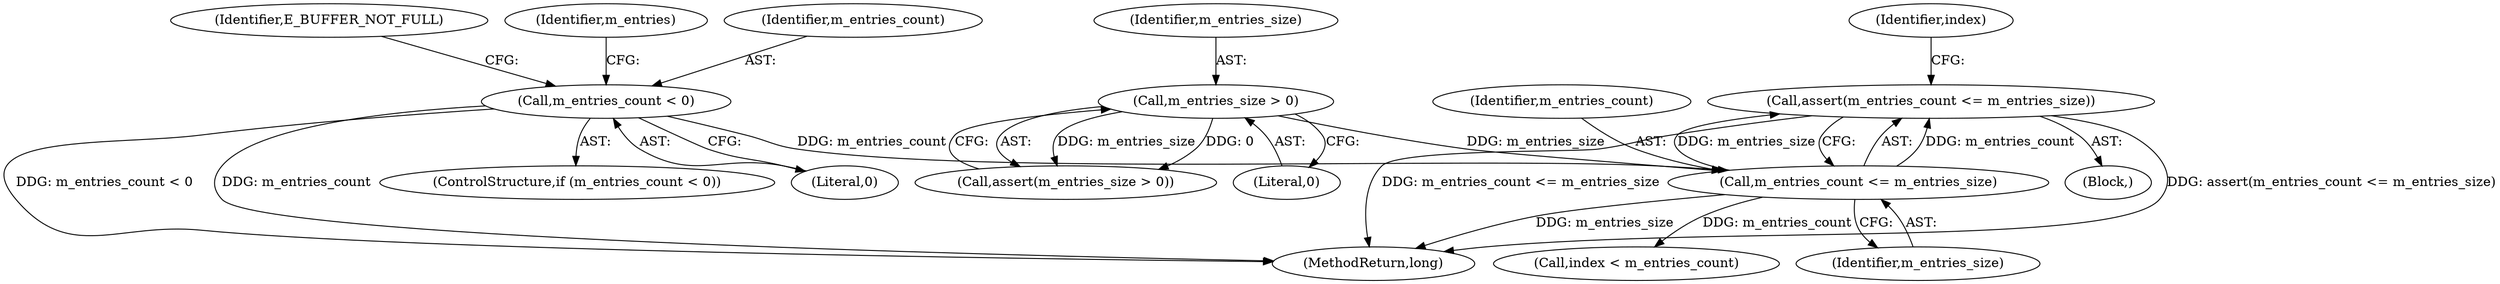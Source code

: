 digraph "1_Android_04839626ed859623901ebd3a5fd483982186b59d_76@API" {
"1000136" [label="(Call,assert(m_entries_count <= m_entries_size))"];
"1000137" [label="(Call,m_entries_count <= m_entries_size)"];
"1000125" [label="(Call,m_entries_count < 0)"];
"1000133" [label="(Call,m_entries_size > 0)"];
"1000136" [label="(Call,assert(m_entries_count <= m_entries_size))"];
"1000137" [label="(Call,m_entries_count <= m_entries_size)"];
"1000131" [label="(Identifier,m_entries)"];
"1000134" [label="(Identifier,m_entries_size)"];
"1000142" [label="(Identifier,index)"];
"1000109" [label="(Block,)"];
"1000139" [label="(Identifier,m_entries_size)"];
"1000127" [label="(Literal,0)"];
"1000174" [label="(MethodReturn,long)"];
"1000125" [label="(Call,m_entries_count < 0)"];
"1000124" [label="(ControlStructure,if (m_entries_count < 0))"];
"1000138" [label="(Identifier,m_entries_count)"];
"1000133" [label="(Call,m_entries_size > 0)"];
"1000141" [label="(Call,index < m_entries_count)"];
"1000126" [label="(Identifier,m_entries_count)"];
"1000132" [label="(Call,assert(m_entries_size > 0))"];
"1000135" [label="(Literal,0)"];
"1000129" [label="(Identifier,E_BUFFER_NOT_FULL)"];
"1000136" -> "1000109"  [label="AST: "];
"1000136" -> "1000137"  [label="CFG: "];
"1000137" -> "1000136"  [label="AST: "];
"1000142" -> "1000136"  [label="CFG: "];
"1000136" -> "1000174"  [label="DDG: m_entries_count <= m_entries_size"];
"1000136" -> "1000174"  [label="DDG: assert(m_entries_count <= m_entries_size)"];
"1000137" -> "1000136"  [label="DDG: m_entries_count"];
"1000137" -> "1000136"  [label="DDG: m_entries_size"];
"1000137" -> "1000139"  [label="CFG: "];
"1000138" -> "1000137"  [label="AST: "];
"1000139" -> "1000137"  [label="AST: "];
"1000137" -> "1000174"  [label="DDG: m_entries_size"];
"1000125" -> "1000137"  [label="DDG: m_entries_count"];
"1000133" -> "1000137"  [label="DDG: m_entries_size"];
"1000137" -> "1000141"  [label="DDG: m_entries_count"];
"1000125" -> "1000124"  [label="AST: "];
"1000125" -> "1000127"  [label="CFG: "];
"1000126" -> "1000125"  [label="AST: "];
"1000127" -> "1000125"  [label="AST: "];
"1000129" -> "1000125"  [label="CFG: "];
"1000131" -> "1000125"  [label="CFG: "];
"1000125" -> "1000174"  [label="DDG: m_entries_count < 0"];
"1000125" -> "1000174"  [label="DDG: m_entries_count"];
"1000133" -> "1000132"  [label="AST: "];
"1000133" -> "1000135"  [label="CFG: "];
"1000134" -> "1000133"  [label="AST: "];
"1000135" -> "1000133"  [label="AST: "];
"1000132" -> "1000133"  [label="CFG: "];
"1000133" -> "1000132"  [label="DDG: m_entries_size"];
"1000133" -> "1000132"  [label="DDG: 0"];
}
